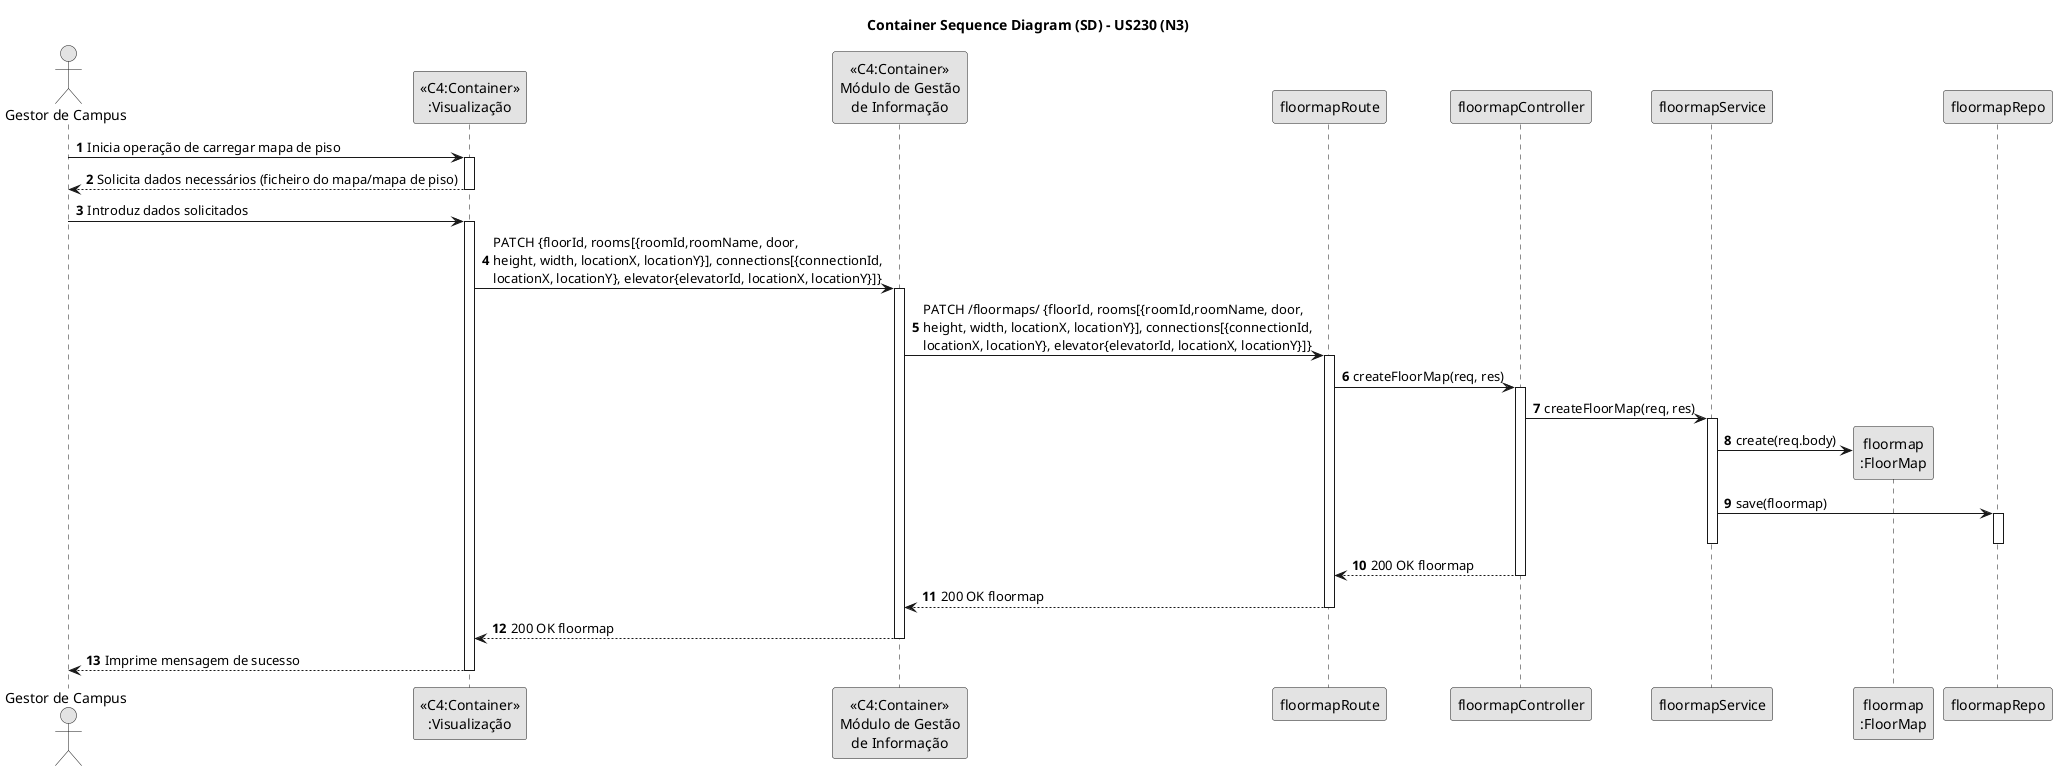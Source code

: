 @startuml
skinparam monochrome true
skinparam packageStyle rectangle
skinparam shadowing false

title Container Sequence Diagram (SD) - US230 (N3)

autonumber

actor "Gestor de Campus"

"Gestor de Campus" -> "<<C4:Container>>\n:Visualização": Inicia operação de carregar mapa de piso
activate "<<C4:Container>>\n:Visualização"
"<<C4:Container>>\n:Visualização" --> "Gestor de Campus": Solicita dados necessários (ficheiro do mapa/mapa de piso)
deactivate "<<C4:Container>>\n:Visualização"

"Gestor de Campus" -> "<<C4:Container>>\n:Visualização": Introduz dados solicitados
activate "<<C4:Container>>\n:Visualização"
"<<C4:Container>>\n:Visualização" -> "<<C4:Container>>\nMódulo de Gestão\nde Informação": PATCH {floorId, rooms[{roomId,roomName, door,\nheight, width, locationX, locationY}], connections[{connectionId,\nlocationX, locationY}, elevator{elevatorId, locationX, locationY}]}
activate "<<C4:Container>>\nMódulo de Gestão\nde Informação"
"<<C4:Container>>\nMódulo de Gestão\nde Informação" -> floormapRoute: PATCH /floormaps/ {floorId, rooms[{roomId,roomName, door,\nheight, width, locationX, locationY}], connections[{connectionId,\nlocationX, locationY}, elevator{elevatorId, locationX, locationY}]}
activate floormapRoute
floormapRoute -> floormapController: createFloorMap(req, res)
activate floormapController
floormapController -> floormapService: createFloorMap(req, res)
activate floormapService
floormapService -> "floormap\n:FloorMap"**: create(req.body)
floormapService -> floormapRepo: save(floormap)
activate floormapRepo
deactivate floormapRepo
deactivate floormapService
floormapController --> floormapRoute : 200 OK floormap
deactivate floormapController
floormapRoute --> "<<C4:Container>>\nMódulo de Gestão\nde Informação" : 200 OK floormap
deactivate floormapRoute
"<<C4:Container>>\nMódulo de Gestão\nde Informação" --> "<<C4:Container>>\n:Visualização": 200 OK floormap
deactivate "<<C4:Container>>\nMódulo de Gestão\nde Informação"
"Gestor de Campus" <-- "<<C4:Container>>\n:Visualização": Imprime mensagem de sucesso
deactivate "<<C4:Container>>\n:Visualização"

@enduml